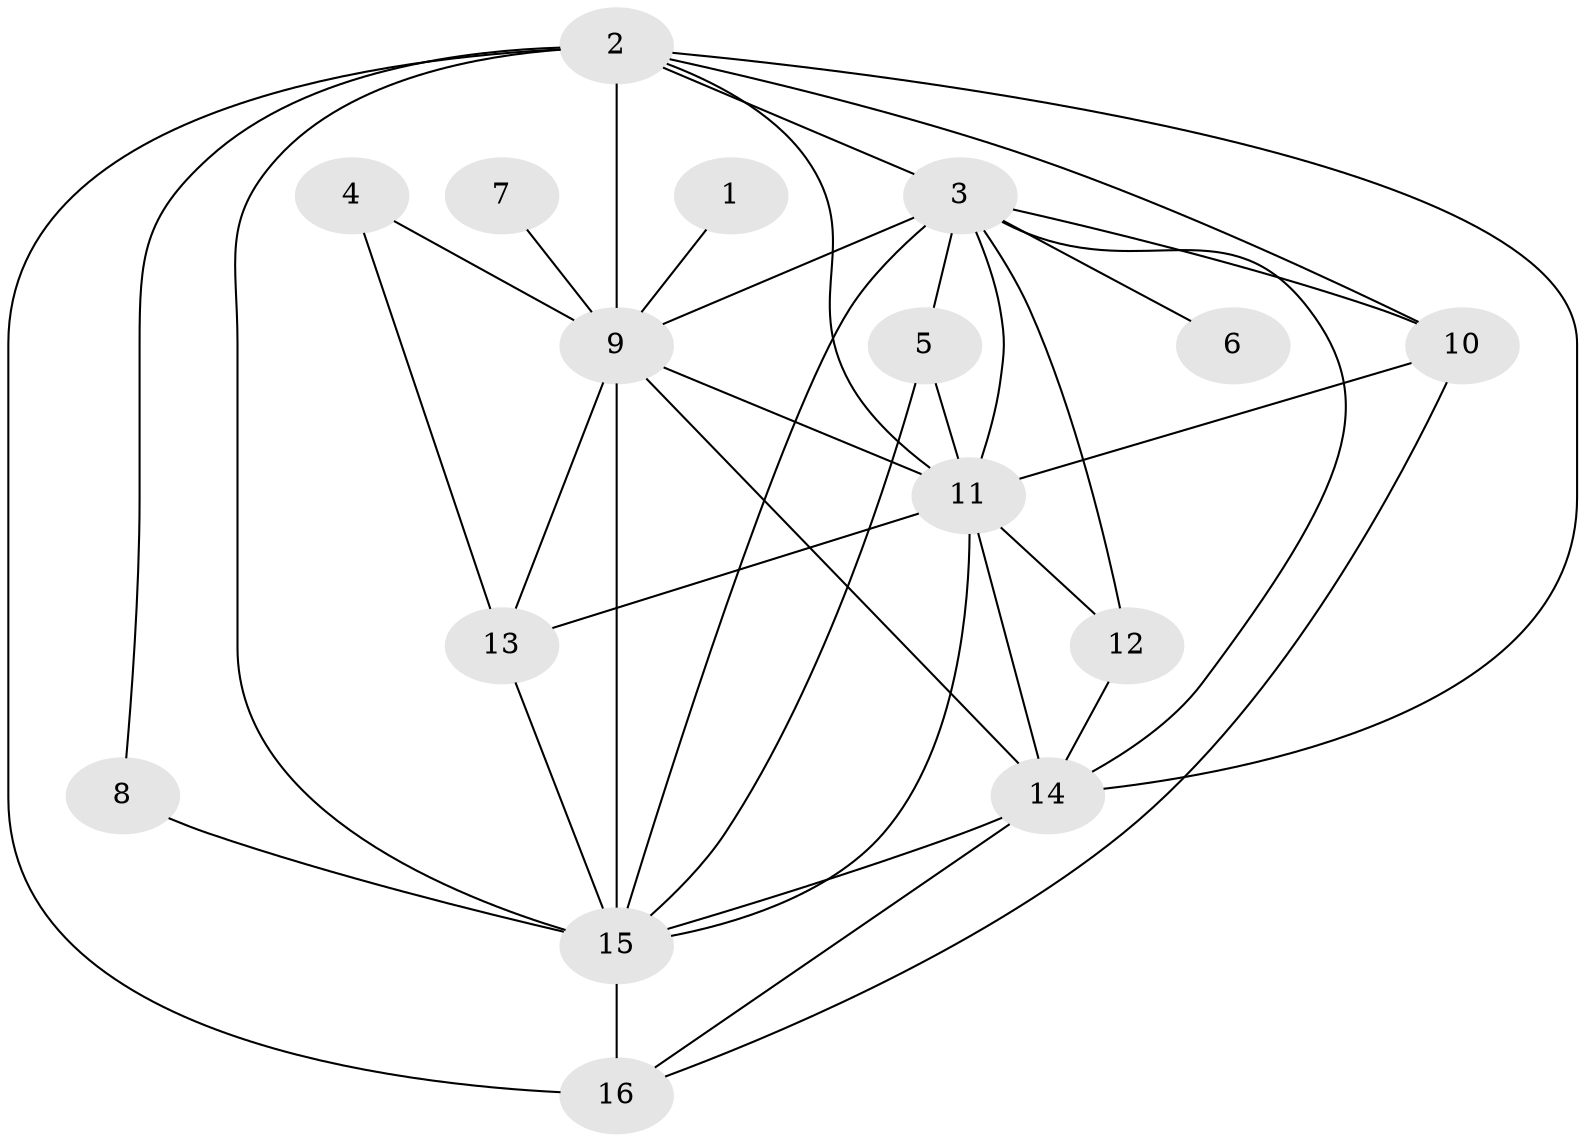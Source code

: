 // original degree distribution, {13: 0.0196078431372549, 17: 0.0196078431372549, 18: 0.0784313725490196, 16: 0.0196078431372549, 15: 0.0196078431372549, 11: 0.0392156862745098, 3: 0.1568627450980392, 2: 0.5686274509803921, 4: 0.058823529411764705, 5: 0.0196078431372549}
// Generated by graph-tools (version 1.1) at 2025/36/03/04/25 23:36:25]
// undirected, 16 vertices, 38 edges
graph export_dot {
  node [color=gray90,style=filled];
  1;
  2;
  3;
  4;
  5;
  6;
  7;
  8;
  9;
  10;
  11;
  12;
  13;
  14;
  15;
  16;
  1 -- 9 [weight=1.0];
  2 -- 3 [weight=3.0];
  2 -- 8 [weight=1.0];
  2 -- 9 [weight=9.0];
  2 -- 10 [weight=1.0];
  2 -- 11 [weight=3.0];
  2 -- 14 [weight=4.0];
  2 -- 15 [weight=8.0];
  2 -- 16 [weight=1.0];
  3 -- 5 [weight=1.0];
  3 -- 6 [weight=1.0];
  3 -- 9 [weight=3.0];
  3 -- 10 [weight=1.0];
  3 -- 11 [weight=2.0];
  3 -- 12 [weight=1.0];
  3 -- 14 [weight=2.0];
  3 -- 15 [weight=3.0];
  4 -- 9 [weight=1.0];
  4 -- 13 [weight=1.0];
  5 -- 11 [weight=2.0];
  5 -- 15 [weight=2.0];
  7 -- 9 [weight=1.0];
  8 -- 15 [weight=3.0];
  9 -- 11 [weight=3.0];
  9 -- 13 [weight=1.0];
  9 -- 14 [weight=3.0];
  9 -- 15 [weight=4.0];
  10 -- 11 [weight=1.0];
  10 -- 16 [weight=1.0];
  11 -- 12 [weight=1.0];
  11 -- 13 [weight=1.0];
  11 -- 14 [weight=3.0];
  11 -- 15 [weight=2.0];
  12 -- 14 [weight=1.0];
  13 -- 15 [weight=2.0];
  14 -- 15 [weight=4.0];
  14 -- 16 [weight=1.0];
  15 -- 16 [weight=2.0];
}
